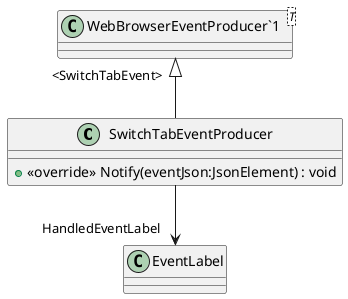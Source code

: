 @startuml
class SwitchTabEventProducer {
    + <<override>> Notify(eventJson:JsonElement) : void
}
class "WebBrowserEventProducer`1"<T> {
}
"WebBrowserEventProducer`1" "<SwitchTabEvent>" <|-- SwitchTabEventProducer
SwitchTabEventProducer --> "HandledEventLabel" EventLabel
@enduml
